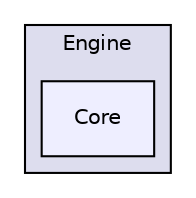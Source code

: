 digraph "Engine/Core" {
  compound=true
  node [ fontsize="10", fontname="Helvetica"];
  edge [ labelfontsize="10", labelfontname="Helvetica"];
  subgraph clusterdir_0b6ee6e7e9547e675db4add2e5de97da {
    graph [ bgcolor="#ddddee", pencolor="black", label="Engine" fontname="Helvetica", fontsize="10", URL="dir_0b6ee6e7e9547e675db4add2e5de97da.html"]
  dir_0e25eeab45a2a860e54b41439eaf8784 [shape=box, label="Core", style="filled", fillcolor="#eeeeff", pencolor="black", URL="dir_0e25eeab45a2a860e54b41439eaf8784.html"];
  }
}
